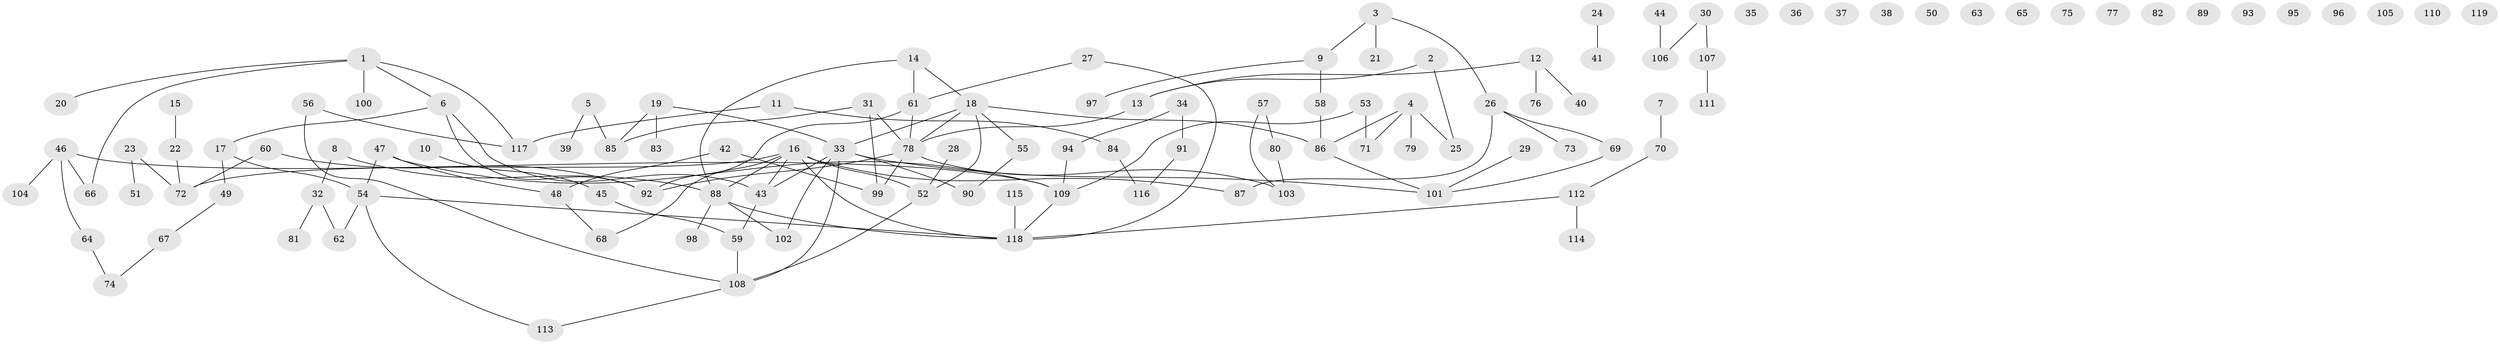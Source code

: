 // coarse degree distribution, {4: 0.12048192771084337, 2: 0.20481927710843373, 3: 0.0963855421686747, 6: 0.024096385542168676, 1: 0.25301204819277107, 9: 0.012048192771084338, 10: 0.012048192771084338, 0: 0.21686746987951808, 7: 0.012048192771084338, 5: 0.03614457831325301, 8: 0.012048192771084338}
// Generated by graph-tools (version 1.1) at 2025/41/03/06/25 10:41:24]
// undirected, 119 vertices, 129 edges
graph export_dot {
graph [start="1"]
  node [color=gray90,style=filled];
  1;
  2;
  3;
  4;
  5;
  6;
  7;
  8;
  9;
  10;
  11;
  12;
  13;
  14;
  15;
  16;
  17;
  18;
  19;
  20;
  21;
  22;
  23;
  24;
  25;
  26;
  27;
  28;
  29;
  30;
  31;
  32;
  33;
  34;
  35;
  36;
  37;
  38;
  39;
  40;
  41;
  42;
  43;
  44;
  45;
  46;
  47;
  48;
  49;
  50;
  51;
  52;
  53;
  54;
  55;
  56;
  57;
  58;
  59;
  60;
  61;
  62;
  63;
  64;
  65;
  66;
  67;
  68;
  69;
  70;
  71;
  72;
  73;
  74;
  75;
  76;
  77;
  78;
  79;
  80;
  81;
  82;
  83;
  84;
  85;
  86;
  87;
  88;
  89;
  90;
  91;
  92;
  93;
  94;
  95;
  96;
  97;
  98;
  99;
  100;
  101;
  102;
  103;
  104;
  105;
  106;
  107;
  108;
  109;
  110;
  111;
  112;
  113;
  114;
  115;
  116;
  117;
  118;
  119;
  1 -- 6;
  1 -- 20;
  1 -- 66;
  1 -- 100;
  1 -- 117;
  2 -- 13;
  2 -- 25;
  3 -- 9;
  3 -- 21;
  3 -- 26;
  4 -- 25;
  4 -- 71;
  4 -- 79;
  4 -- 86;
  5 -- 39;
  5 -- 85;
  6 -- 17;
  6 -- 43;
  6 -- 92;
  7 -- 70;
  8 -- 32;
  8 -- 88;
  9 -- 58;
  9 -- 97;
  10 -- 45;
  11 -- 84;
  11 -- 117;
  12 -- 13;
  12 -- 40;
  12 -- 76;
  13 -- 78;
  14 -- 18;
  14 -- 61;
  14 -- 88;
  15 -- 22;
  16 -- 43;
  16 -- 52;
  16 -- 68;
  16 -- 72;
  16 -- 87;
  16 -- 88;
  16 -- 118;
  17 -- 49;
  17 -- 54;
  18 -- 33;
  18 -- 52;
  18 -- 55;
  18 -- 78;
  18 -- 86;
  19 -- 33;
  19 -- 83;
  19 -- 85;
  22 -- 72;
  23 -- 51;
  23 -- 72;
  24 -- 41;
  26 -- 69;
  26 -- 73;
  26 -- 87;
  27 -- 61;
  27 -- 118;
  28 -- 52;
  29 -- 101;
  30 -- 106;
  30 -- 107;
  31 -- 78;
  31 -- 85;
  31 -- 99;
  32 -- 62;
  32 -- 81;
  33 -- 43;
  33 -- 90;
  33 -- 101;
  33 -- 102;
  33 -- 108;
  34 -- 91;
  34 -- 94;
  42 -- 48;
  42 -- 99;
  43 -- 59;
  44 -- 106;
  45 -- 59;
  46 -- 64;
  46 -- 66;
  46 -- 104;
  46 -- 109;
  47 -- 48;
  47 -- 54;
  47 -- 109;
  48 -- 68;
  49 -- 67;
  52 -- 108;
  53 -- 71;
  53 -- 109;
  54 -- 62;
  54 -- 113;
  54 -- 118;
  55 -- 90;
  56 -- 108;
  56 -- 117;
  57 -- 80;
  57 -- 103;
  58 -- 86;
  59 -- 108;
  60 -- 72;
  60 -- 92;
  61 -- 78;
  61 -- 92;
  64 -- 74;
  67 -- 74;
  69 -- 101;
  70 -- 112;
  78 -- 92;
  78 -- 99;
  78 -- 103;
  80 -- 103;
  84 -- 116;
  86 -- 101;
  88 -- 98;
  88 -- 102;
  88 -- 118;
  91 -- 116;
  94 -- 109;
  107 -- 111;
  108 -- 113;
  109 -- 118;
  112 -- 114;
  112 -- 118;
  115 -- 118;
}
